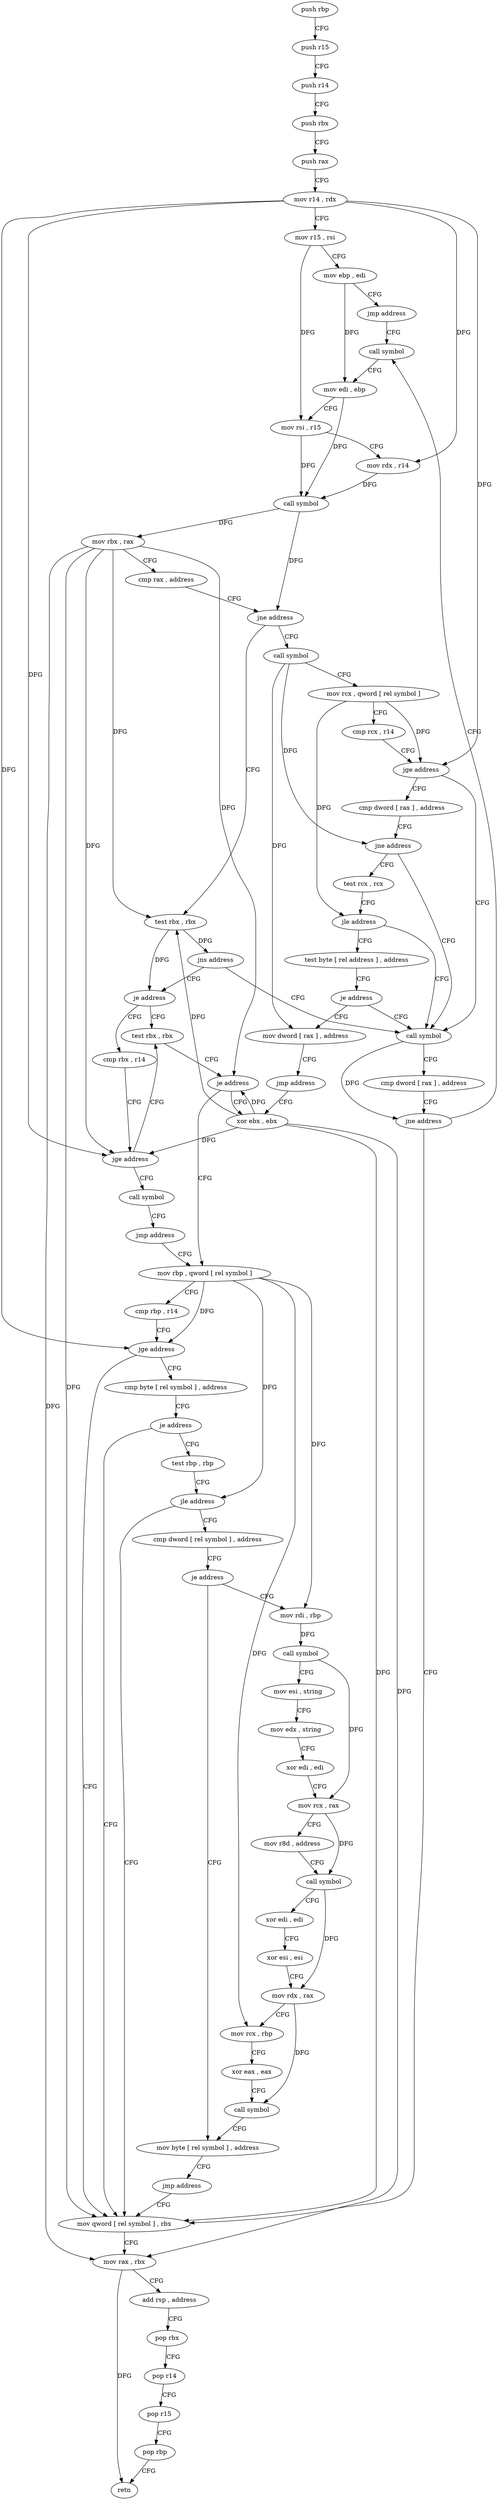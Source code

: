 digraph "func" {
"4211088" [label = "push rbp" ]
"4211089" [label = "push r15" ]
"4211091" [label = "push r14" ]
"4211093" [label = "push rbx" ]
"4211094" [label = "push rax" ]
"4211095" [label = "mov r14 , rdx" ]
"4211098" [label = "mov r15 , rsi" ]
"4211101" [label = "mov ebp , edi" ]
"4211103" [label = "jmp address" ]
"4211139" [label = "call symbol" ]
"4211144" [label = "mov edi , ebp" ]
"4211146" [label = "mov rsi , r15" ]
"4211149" [label = "mov rdx , r14" ]
"4211152" [label = "call symbol" ]
"4211157" [label = "mov rbx , rax" ]
"4211160" [label = "cmp rax , address" ]
"4211164" [label = "jne address" ]
"4211120" [label = "test rbx , rbx" ]
"4211166" [label = "call symbol" ]
"4211123" [label = "jns address" ]
"4211210" [label = "je address" ]
"4211125" [label = "call symbol" ]
"4211171" [label = "mov rcx , qword [ rel symbol ]" ]
"4211178" [label = "cmp rcx , r14" ]
"4211181" [label = "jge address" ]
"4211183" [label = "cmp dword [ rax ] , address" ]
"4211224" [label = "test rbx , rbx" ]
"4211212" [label = "cmp rbx , r14" ]
"4211130" [label = "cmp dword [ rax ] , address" ]
"4211133" [label = "jne address" ]
"4211326" [label = "mov qword [ rel symbol ] , rbx" ]
"4211186" [label = "jne address" ]
"4211188" [label = "test rcx , rcx" ]
"4211227" [label = "je address" ]
"4211324" [label = "xor ebx , ebx" ]
"4211229" [label = "mov rbp , qword [ rel symbol ]" ]
"4211215" [label = "jge address" ]
"4211217" [label = "call symbol" ]
"4211333" [label = "mov rax , rbx" ]
"4211336" [label = "add rsp , address" ]
"4211340" [label = "pop rbx" ]
"4211341" [label = "pop r14" ]
"4211343" [label = "pop r15" ]
"4211345" [label = "pop rbp" ]
"4211346" [label = "retn" ]
"4211191" [label = "jle address" ]
"4211193" [label = "test byte [ rel address ] , address" ]
"4211236" [label = "cmp rbp , r14" ]
"4211239" [label = "jge address" ]
"4211241" [label = "cmp byte [ rel symbol ] , address" ]
"4211222" [label = "jmp address" ]
"4211200" [label = "je address" ]
"4211202" [label = "mov dword [ rax ] , address" ]
"4211248" [label = "je address" ]
"4211250" [label = "test rbp , rbp" ]
"4211208" [label = "jmp address" ]
"4211253" [label = "jle address" ]
"4211255" [label = "cmp dword [ rel symbol ] , address" ]
"4211262" [label = "je address" ]
"4211315" [label = "mov byte [ rel symbol ] , address" ]
"4211264" [label = "mov rdi , rbp" ]
"4211322" [label = "jmp address" ]
"4211267" [label = "call symbol" ]
"4211272" [label = "mov esi , string" ]
"4211277" [label = "mov edx , string" ]
"4211282" [label = "xor edi , edi" ]
"4211284" [label = "mov rcx , rax" ]
"4211287" [label = "mov r8d , address" ]
"4211293" [label = "call symbol" ]
"4211298" [label = "xor edi , edi" ]
"4211300" [label = "xor esi , esi" ]
"4211302" [label = "mov rdx , rax" ]
"4211305" [label = "mov rcx , rbp" ]
"4211308" [label = "xor eax , eax" ]
"4211310" [label = "call symbol" ]
"4211088" -> "4211089" [ label = "CFG" ]
"4211089" -> "4211091" [ label = "CFG" ]
"4211091" -> "4211093" [ label = "CFG" ]
"4211093" -> "4211094" [ label = "CFG" ]
"4211094" -> "4211095" [ label = "CFG" ]
"4211095" -> "4211098" [ label = "CFG" ]
"4211095" -> "4211149" [ label = "DFG" ]
"4211095" -> "4211181" [ label = "DFG" ]
"4211095" -> "4211215" [ label = "DFG" ]
"4211095" -> "4211239" [ label = "DFG" ]
"4211098" -> "4211101" [ label = "CFG" ]
"4211098" -> "4211146" [ label = "DFG" ]
"4211101" -> "4211103" [ label = "CFG" ]
"4211101" -> "4211144" [ label = "DFG" ]
"4211103" -> "4211139" [ label = "CFG" ]
"4211139" -> "4211144" [ label = "CFG" ]
"4211144" -> "4211146" [ label = "CFG" ]
"4211144" -> "4211152" [ label = "DFG" ]
"4211146" -> "4211149" [ label = "CFG" ]
"4211146" -> "4211152" [ label = "DFG" ]
"4211149" -> "4211152" [ label = "DFG" ]
"4211152" -> "4211157" [ label = "DFG" ]
"4211152" -> "4211164" [ label = "DFG" ]
"4211157" -> "4211160" [ label = "CFG" ]
"4211157" -> "4211120" [ label = "DFG" ]
"4211157" -> "4211227" [ label = "DFG" ]
"4211157" -> "4211215" [ label = "DFG" ]
"4211157" -> "4211326" [ label = "DFG" ]
"4211157" -> "4211333" [ label = "DFG" ]
"4211160" -> "4211164" [ label = "CFG" ]
"4211164" -> "4211120" [ label = "CFG" ]
"4211164" -> "4211166" [ label = "CFG" ]
"4211120" -> "4211123" [ label = "DFG" ]
"4211120" -> "4211210" [ label = "DFG" ]
"4211166" -> "4211171" [ label = "CFG" ]
"4211166" -> "4211186" [ label = "DFG" ]
"4211166" -> "4211202" [ label = "DFG" ]
"4211123" -> "4211210" [ label = "CFG" ]
"4211123" -> "4211125" [ label = "CFG" ]
"4211210" -> "4211224" [ label = "CFG" ]
"4211210" -> "4211212" [ label = "CFG" ]
"4211125" -> "4211130" [ label = "CFG" ]
"4211125" -> "4211133" [ label = "DFG" ]
"4211171" -> "4211178" [ label = "CFG" ]
"4211171" -> "4211181" [ label = "DFG" ]
"4211171" -> "4211191" [ label = "DFG" ]
"4211178" -> "4211181" [ label = "CFG" ]
"4211181" -> "4211125" [ label = "CFG" ]
"4211181" -> "4211183" [ label = "CFG" ]
"4211183" -> "4211186" [ label = "CFG" ]
"4211224" -> "4211227" [ label = "CFG" ]
"4211212" -> "4211215" [ label = "CFG" ]
"4211130" -> "4211133" [ label = "CFG" ]
"4211133" -> "4211326" [ label = "CFG" ]
"4211133" -> "4211139" [ label = "CFG" ]
"4211326" -> "4211333" [ label = "CFG" ]
"4211186" -> "4211125" [ label = "CFG" ]
"4211186" -> "4211188" [ label = "CFG" ]
"4211188" -> "4211191" [ label = "CFG" ]
"4211227" -> "4211324" [ label = "CFG" ]
"4211227" -> "4211229" [ label = "CFG" ]
"4211324" -> "4211326" [ label = "DFG" ]
"4211324" -> "4211120" [ label = "DFG" ]
"4211324" -> "4211227" [ label = "DFG" ]
"4211324" -> "4211333" [ label = "DFG" ]
"4211324" -> "4211215" [ label = "DFG" ]
"4211229" -> "4211236" [ label = "CFG" ]
"4211229" -> "4211239" [ label = "DFG" ]
"4211229" -> "4211253" [ label = "DFG" ]
"4211229" -> "4211264" [ label = "DFG" ]
"4211229" -> "4211305" [ label = "DFG" ]
"4211215" -> "4211224" [ label = "CFG" ]
"4211215" -> "4211217" [ label = "CFG" ]
"4211217" -> "4211222" [ label = "CFG" ]
"4211333" -> "4211336" [ label = "CFG" ]
"4211333" -> "4211346" [ label = "DFG" ]
"4211336" -> "4211340" [ label = "CFG" ]
"4211340" -> "4211341" [ label = "CFG" ]
"4211341" -> "4211343" [ label = "CFG" ]
"4211343" -> "4211345" [ label = "CFG" ]
"4211345" -> "4211346" [ label = "CFG" ]
"4211191" -> "4211125" [ label = "CFG" ]
"4211191" -> "4211193" [ label = "CFG" ]
"4211193" -> "4211200" [ label = "CFG" ]
"4211236" -> "4211239" [ label = "CFG" ]
"4211239" -> "4211326" [ label = "CFG" ]
"4211239" -> "4211241" [ label = "CFG" ]
"4211241" -> "4211248" [ label = "CFG" ]
"4211222" -> "4211229" [ label = "CFG" ]
"4211200" -> "4211125" [ label = "CFG" ]
"4211200" -> "4211202" [ label = "CFG" ]
"4211202" -> "4211208" [ label = "CFG" ]
"4211248" -> "4211326" [ label = "CFG" ]
"4211248" -> "4211250" [ label = "CFG" ]
"4211250" -> "4211253" [ label = "CFG" ]
"4211208" -> "4211324" [ label = "CFG" ]
"4211253" -> "4211326" [ label = "CFG" ]
"4211253" -> "4211255" [ label = "CFG" ]
"4211255" -> "4211262" [ label = "CFG" ]
"4211262" -> "4211315" [ label = "CFG" ]
"4211262" -> "4211264" [ label = "CFG" ]
"4211315" -> "4211322" [ label = "CFG" ]
"4211264" -> "4211267" [ label = "DFG" ]
"4211322" -> "4211326" [ label = "CFG" ]
"4211267" -> "4211272" [ label = "CFG" ]
"4211267" -> "4211284" [ label = "DFG" ]
"4211272" -> "4211277" [ label = "CFG" ]
"4211277" -> "4211282" [ label = "CFG" ]
"4211282" -> "4211284" [ label = "CFG" ]
"4211284" -> "4211287" [ label = "CFG" ]
"4211284" -> "4211293" [ label = "DFG" ]
"4211287" -> "4211293" [ label = "CFG" ]
"4211293" -> "4211298" [ label = "CFG" ]
"4211293" -> "4211302" [ label = "DFG" ]
"4211298" -> "4211300" [ label = "CFG" ]
"4211300" -> "4211302" [ label = "CFG" ]
"4211302" -> "4211305" [ label = "CFG" ]
"4211302" -> "4211310" [ label = "DFG" ]
"4211305" -> "4211308" [ label = "CFG" ]
"4211308" -> "4211310" [ label = "CFG" ]
"4211310" -> "4211315" [ label = "CFG" ]
}
